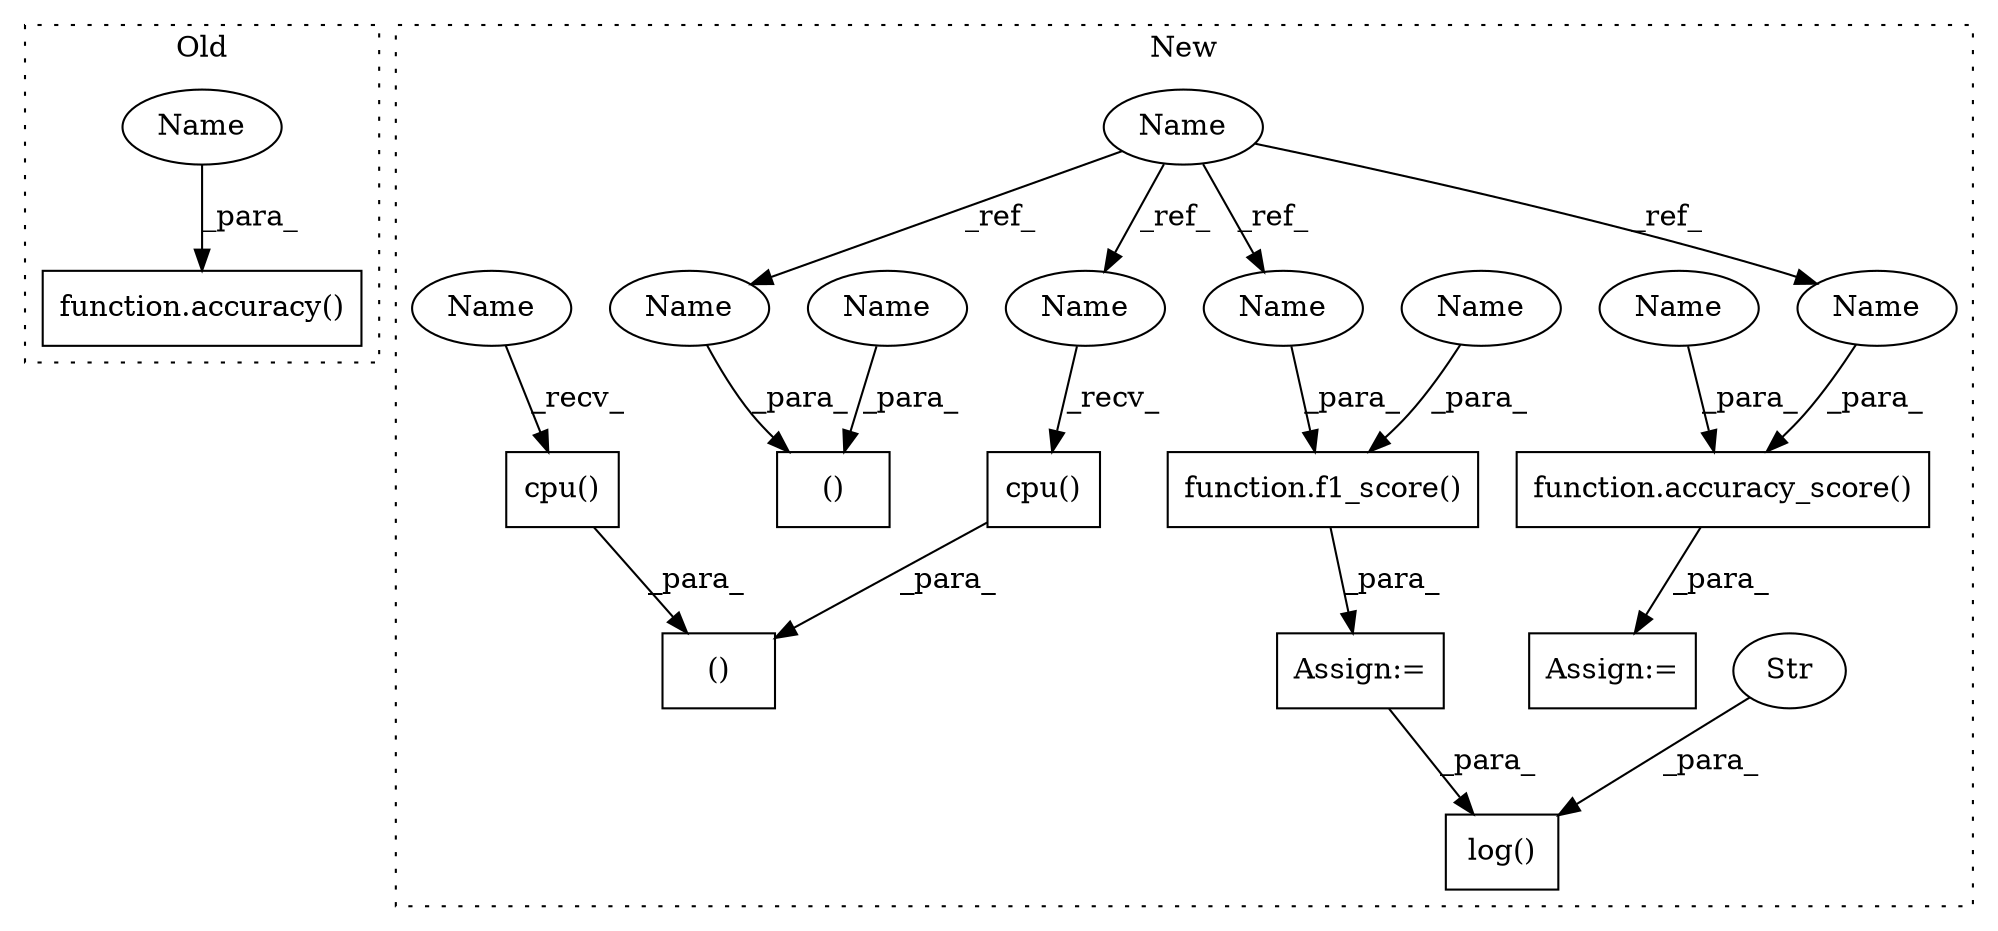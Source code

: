 digraph G {
subgraph cluster0 {
1 [label="function.accuracy()" a="75" s="1248,1265" l="9,1" shape="box"];
21 [label="Name" a="87" s="1257" l="5" shape="ellipse"];
label = "Old";
style="dotted";
}
subgraph cluster1 {
2 [label="cpu()" a="75" s="1527" l="7" shape="box"];
3 [label="()" a="54" s="1525" l="9" shape="box"];
4 [label="function.f1_score()" a="75" s="1587,1604" l="9,18" shape="box"];
5 [label="log()" a="75" s="1755,1776" l="9,29" shape="box"];
6 [label="()" a="54" s="1508" l="3" shape="box"];
7 [label="Name" a="87" s="1459" l="5" shape="ellipse"];
8 [label="Str" a="66" s="1764" l="8" shape="ellipse"];
9 [label="function.accuracy_score()" a="75" s="1549,1572" l="15,1" shape="box"];
10 [label="Assign:=" a="68" s="1584" l="3" shape="box"];
11 [label="Assign:=" a="68" s="1546" l="3" shape="box"];
12 [label="cpu()" a="75" s="1514" l="11" shape="box"];
13 [label="Name" a="87" s="1514" l="5" shape="ellipse"];
14 [label="Name" a="87" s="1503" l="5" shape="ellipse"];
15 [label="Name" a="87" s="1596" l="5" shape="ellipse"];
16 [label="Name" a="87" s="1564" l="5" shape="ellipse"];
17 [label="Name" a="87" s="1603" l="1" shape="ellipse"];
18 [label="Name" a="87" s="1571" l="1" shape="ellipse"];
19 [label="Name" a="87" s="1510" l="1" shape="ellipse"];
20 [label="Name" a="87" s="1527" l="1" shape="ellipse"];
label = "New";
style="dotted";
}
2 -> 3 [label="_para_"];
4 -> 10 [label="_para_"];
7 -> 15 [label="_ref_"];
7 -> 14 [label="_ref_"];
7 -> 16 [label="_ref_"];
7 -> 13 [label="_ref_"];
8 -> 5 [label="_para_"];
9 -> 11 [label="_para_"];
10 -> 5 [label="_para_"];
12 -> 3 [label="_para_"];
13 -> 12 [label="_recv_"];
14 -> 6 [label="_para_"];
15 -> 4 [label="_para_"];
16 -> 9 [label="_para_"];
17 -> 4 [label="_para_"];
18 -> 9 [label="_para_"];
19 -> 6 [label="_para_"];
20 -> 2 [label="_recv_"];
21 -> 1 [label="_para_"];
}